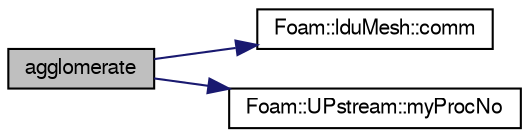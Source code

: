 digraph "agglomerate"
{
  bgcolor="transparent";
  edge [fontname="FreeSans",fontsize="10",labelfontname="FreeSans",labelfontsize="10"];
  node [fontname="FreeSans",fontsize="10",shape=record];
  rankdir="LR";
  Node455 [label="agglomerate",height=0.2,width=0.4,color="black", fillcolor="grey75", style="filled", fontcolor="black"];
  Node455 -> Node456 [color="midnightblue",fontsize="10",style="solid",fontname="FreeSans"];
  Node456 [label="Foam::lduMesh::comm",height=0.2,width=0.4,color="black",URL="$a27126.html#a28ed0554ff28e2947c49b335f621d507",tooltip="Return communicator used for parallel communication. "];
  Node455 -> Node457 [color="midnightblue",fontsize="10",style="solid",fontname="FreeSans"];
  Node457 [label="Foam::UPstream::myProcNo",height=0.2,width=0.4,color="black",URL="$a26270.html#afc74d89573de32a3032c916f8cdd1733",tooltip="Number of this process (starting from masterNo() = 0) "];
}
